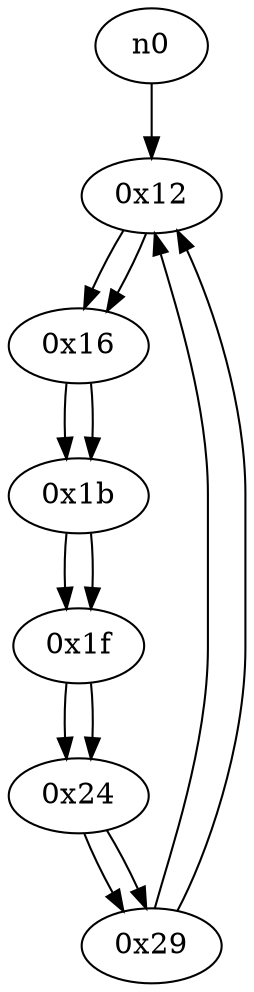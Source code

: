 digraph G{
/* nodes */
/* Start Freq.: 216 */
/* entry: 0x12  */
  n1 [label="0x12"]
  n2 [label="0x16"]
  n3 [label="0x1b"]
  n4 [label="0x1f"]
  n5 [label="0x24"]
  n6 [label="0x29"]
/* edges */
n1 -> n2;
n6 -> n1;
n0 -> n1;
n2 -> n3;
n1 -> n2;
n3 -> n4;
n2 -> n3;
n4 -> n5;
n3 -> n4;
n5 -> n6;
n4 -> n5;
n6 -> n1;
n5 -> n6;
}

